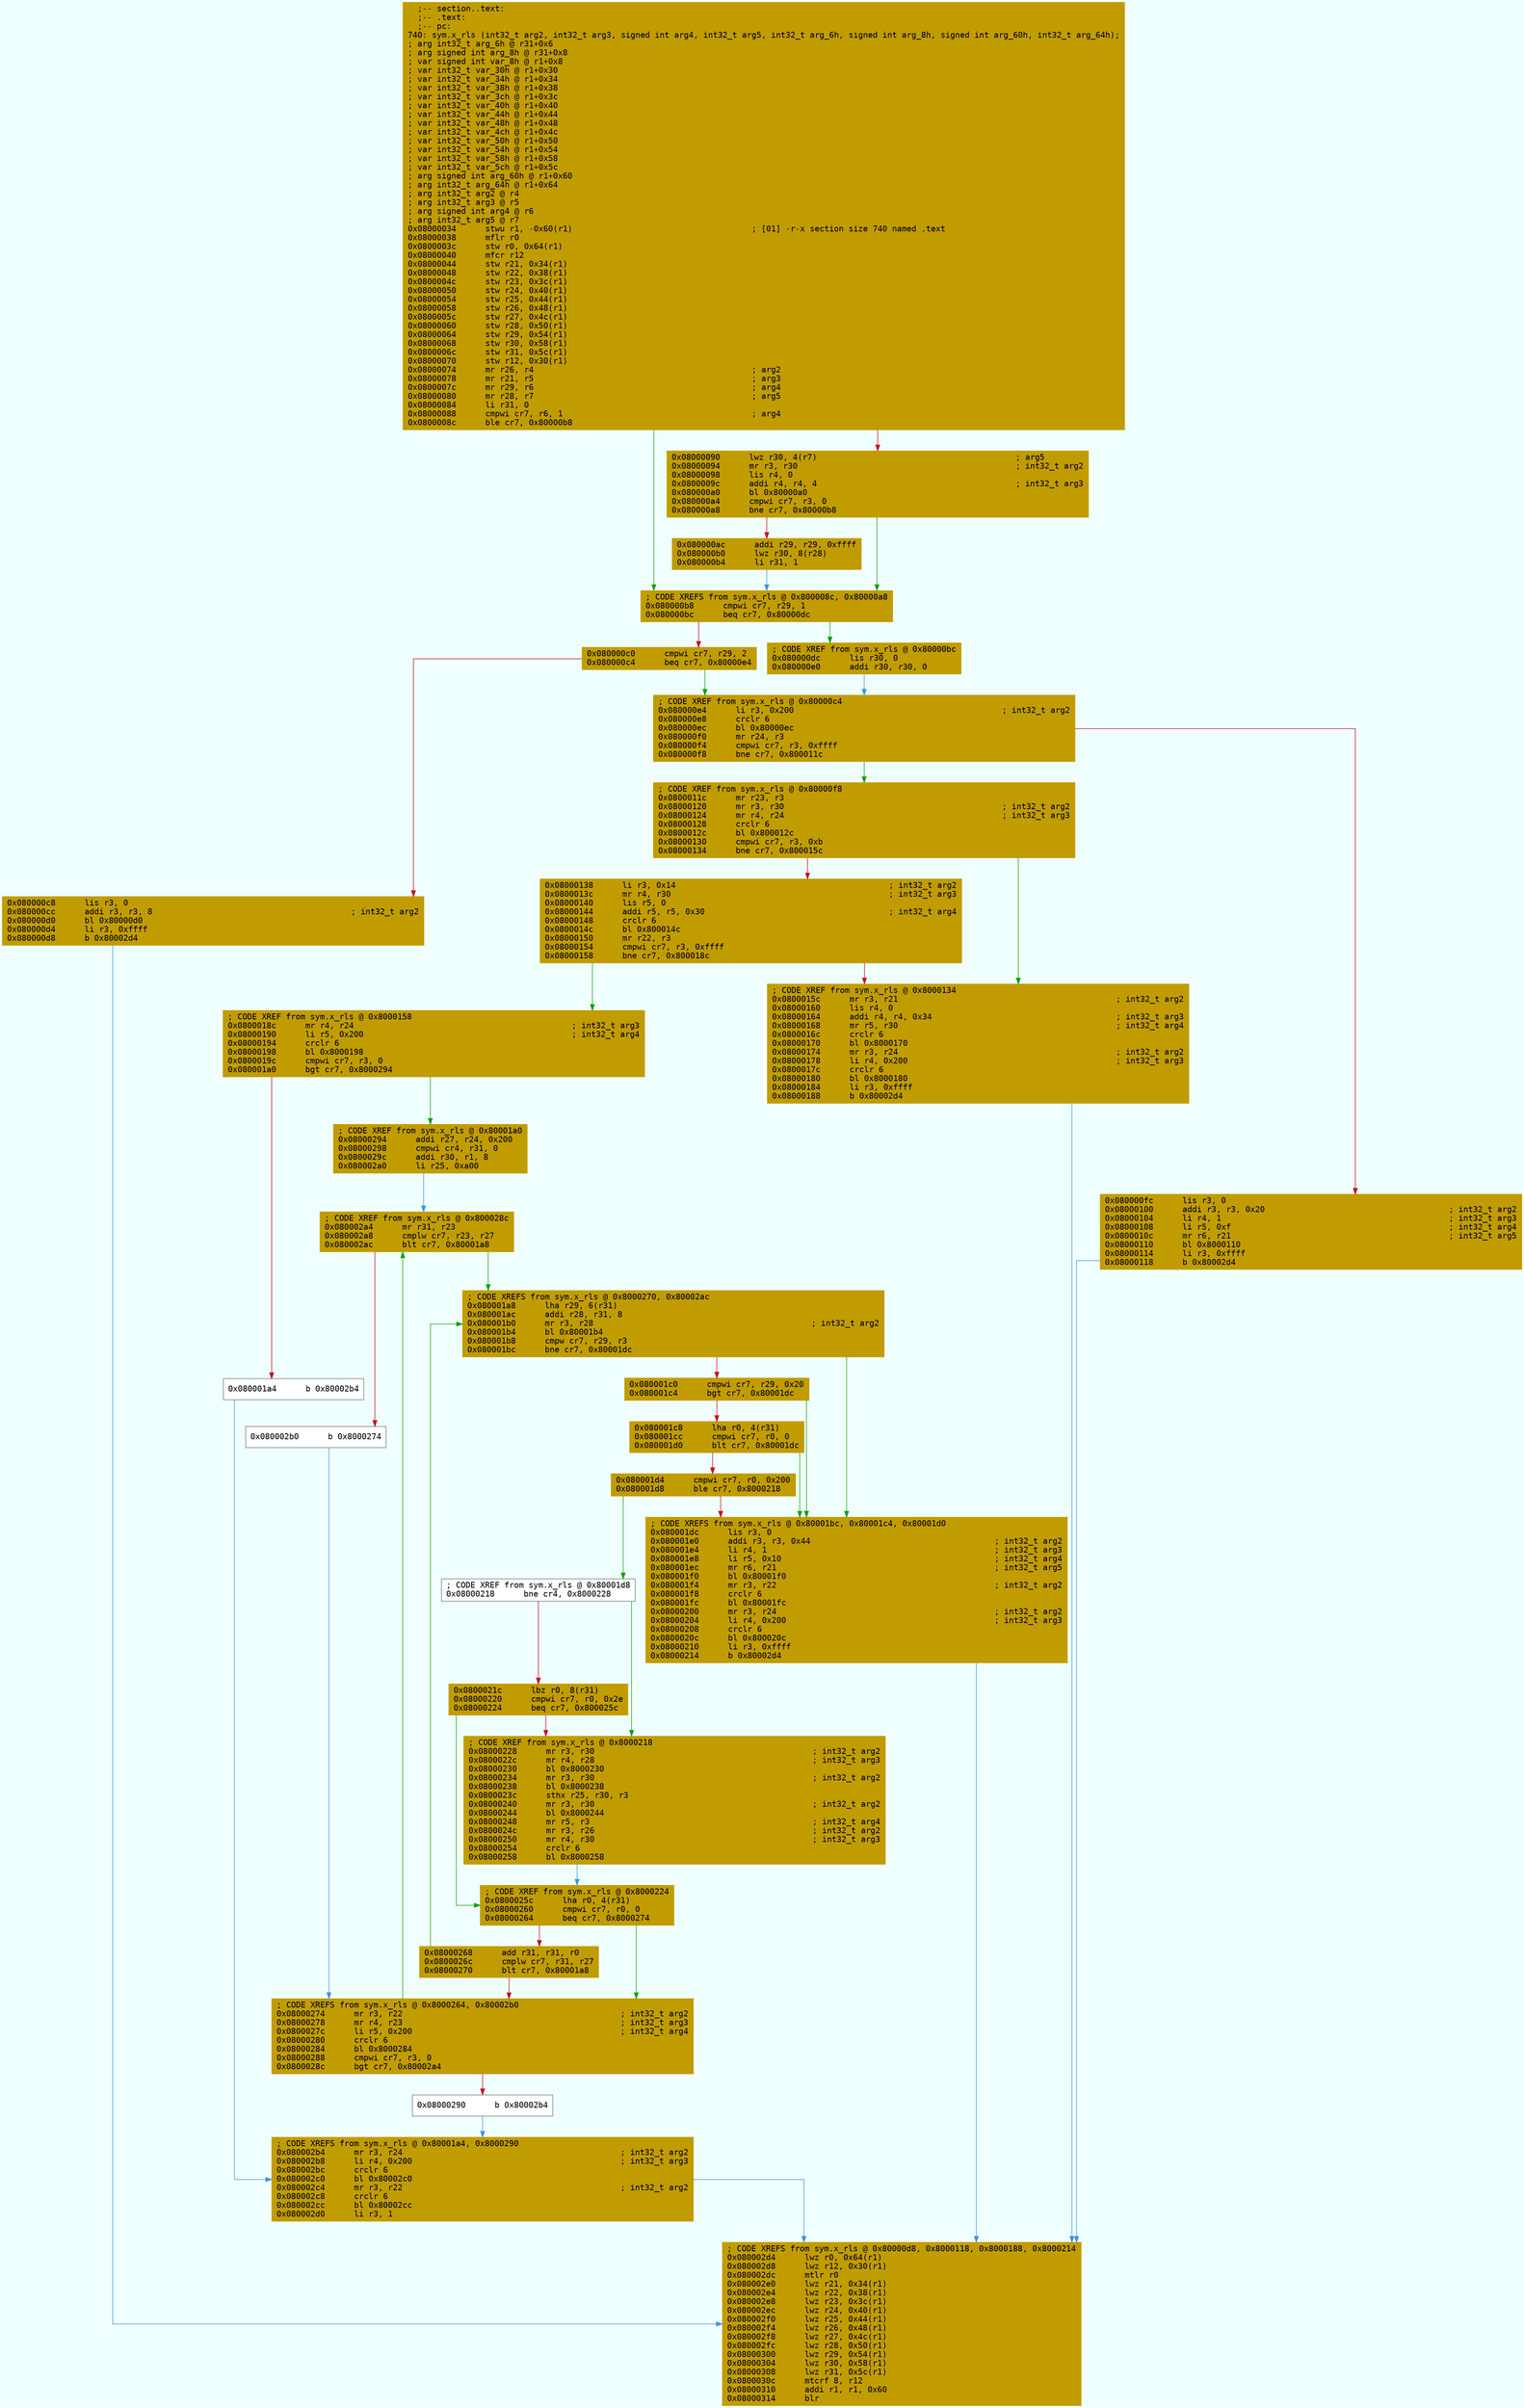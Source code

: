 digraph code {
	graph [bgcolor=azure fontsize=8 fontname="Courier" splines="ortho"];
	node [fillcolor=gray style=filled shape=box];
	edge [arrowhead="normal"];
	"0x08000034" [URL="sym.x_rls/0x08000034", fillcolor="#c19c00",color="#c19c00", fontname="Courier",label="  ;-- section..text:\l  ;-- .text:\l  ;-- pc:\l740: sym.x_rls (int32_t arg2, int32_t arg3, signed int arg4, int32_t arg5, int32_t arg_6h, signed int arg_8h, signed int arg_60h, int32_t arg_64h);\l; arg int32_t arg_6h @ r31+0x6\l; arg signed int arg_8h @ r31+0x8\l; var signed int var_8h @ r1+0x8\l; var int32_t var_30h @ r1+0x30\l; var int32_t var_34h @ r1+0x34\l; var int32_t var_38h @ r1+0x38\l; var int32_t var_3ch @ r1+0x3c\l; var int32_t var_40h @ r1+0x40\l; var int32_t var_44h @ r1+0x44\l; var int32_t var_48h @ r1+0x48\l; var int32_t var_4ch @ r1+0x4c\l; var int32_t var_50h @ r1+0x50\l; var int32_t var_54h @ r1+0x54\l; var int32_t var_58h @ r1+0x58\l; var int32_t var_5ch @ r1+0x5c\l; arg signed int arg_60h @ r1+0x60\l; arg int32_t arg_64h @ r1+0x64\l; arg int32_t arg2 @ r4\l; arg int32_t arg3 @ r5\l; arg signed int arg4 @ r6\l; arg int32_t arg5 @ r7\l0x08000034      stwu r1, -0x60(r1)                                     ; [01] -r-x section size 740 named .text\l0x08000038      mflr r0\l0x0800003c      stw r0, 0x64(r1)\l0x08000040      mfcr r12\l0x08000044      stw r21, 0x34(r1)\l0x08000048      stw r22, 0x38(r1)\l0x0800004c      stw r23, 0x3c(r1)\l0x08000050      stw r24, 0x40(r1)\l0x08000054      stw r25, 0x44(r1)\l0x08000058      stw r26, 0x48(r1)\l0x0800005c      stw r27, 0x4c(r1)\l0x08000060      stw r28, 0x50(r1)\l0x08000064      stw r29, 0x54(r1)\l0x08000068      stw r30, 0x58(r1)\l0x0800006c      stw r31, 0x5c(r1)\l0x08000070      stw r12, 0x30(r1)\l0x08000074      mr r26, r4                                             ; arg2\l0x08000078      mr r21, r5                                             ; arg3\l0x0800007c      mr r29, r6                                             ; arg4\l0x08000080      mr r28, r7                                             ; arg5\l0x08000084      li r31, 0\l0x08000088      cmpwi cr7, r6, 1                                       ; arg4\l0x0800008c      ble cr7, 0x80000b8\l"]
	"0x08000090" [URL="sym.x_rls/0x08000090", fillcolor="#c19c00",color="#c19c00", fontname="Courier",label="0x08000090      lwz r30, 4(r7)                                         ; arg5\l0x08000094      mr r3, r30                                             ; int32_t arg2\l0x08000098      lis r4, 0\l0x0800009c      addi r4, r4, 4                                         ; int32_t arg3\l0x080000a0      bl 0x80000a0\l0x080000a4      cmpwi cr7, r3, 0\l0x080000a8      bne cr7, 0x80000b8\l"]
	"0x080000ac" [URL="sym.x_rls/0x080000ac", fillcolor="#c19c00",color="#c19c00", fontname="Courier",label="0x080000ac      addi r29, r29, 0xffff\l0x080000b0      lwz r30, 8(r28)\l0x080000b4      li r31, 1\l"]
	"0x080000b8" [URL="sym.x_rls/0x080000b8", fillcolor="#c19c00",color="#c19c00", fontname="Courier",label="; CODE XREFS from sym.x_rls @ 0x800008c, 0x80000a8\l0x080000b8      cmpwi cr7, r29, 1\l0x080000bc      beq cr7, 0x80000dc\l"]
	"0x080000c0" [URL="sym.x_rls/0x080000c0", fillcolor="#c19c00",color="#c19c00", fontname="Courier",label="0x080000c0      cmpwi cr7, r29, 2\l0x080000c4      beq cr7, 0x80000e4\l"]
	"0x080000c8" [URL="sym.x_rls/0x080000c8", fillcolor="#c19c00",color="#c19c00", fontname="Courier",label="0x080000c8      lis r3, 0\l0x080000cc      addi r3, r3, 8                                         ; int32_t arg2\l0x080000d0      bl 0x80000d0\l0x080000d4      li r3, 0xffff\l0x080000d8      b 0x80002d4\l"]
	"0x080000dc" [URL="sym.x_rls/0x080000dc", fillcolor="#c19c00",color="#c19c00", fontname="Courier",label="; CODE XREF from sym.x_rls @ 0x80000bc\l0x080000dc      lis r30, 0\l0x080000e0      addi r30, r30, 0\l"]
	"0x080000e4" [URL="sym.x_rls/0x080000e4", fillcolor="#c19c00",color="#c19c00", fontname="Courier",label="; CODE XREF from sym.x_rls @ 0x80000c4\l0x080000e4      li r3, 0x200                                           ; int32_t arg2\l0x080000e8      crclr 6\l0x080000ec      bl 0x80000ec\l0x080000f0      mr r24, r3\l0x080000f4      cmpwi cr7, r3, 0xffff\l0x080000f8      bne cr7, 0x800011c\l"]
	"0x080000fc" [URL="sym.x_rls/0x080000fc", fillcolor="#c19c00",color="#c19c00", fontname="Courier",label="0x080000fc      lis r3, 0\l0x08000100      addi r3, r3, 0x20                                      ; int32_t arg2\l0x08000104      li r4, 1                                               ; int32_t arg3\l0x08000108      li r5, 0xf                                             ; int32_t arg4\l0x0800010c      mr r6, r21                                             ; int32_t arg5\l0x08000110      bl 0x8000110\l0x08000114      li r3, 0xffff\l0x08000118      b 0x80002d4\l"]
	"0x0800011c" [URL="sym.x_rls/0x0800011c", fillcolor="#c19c00",color="#c19c00", fontname="Courier",label="; CODE XREF from sym.x_rls @ 0x80000f8\l0x0800011c      mr r23, r3\l0x08000120      mr r3, r30                                             ; int32_t arg2\l0x08000124      mr r4, r24                                             ; int32_t arg3\l0x08000128      crclr 6\l0x0800012c      bl 0x800012c\l0x08000130      cmpwi cr7, r3, 0xb\l0x08000134      bne cr7, 0x800015c\l"]
	"0x08000138" [URL="sym.x_rls/0x08000138", fillcolor="#c19c00",color="#c19c00", fontname="Courier",label="0x08000138      li r3, 0x14                                            ; int32_t arg2\l0x0800013c      mr r4, r30                                             ; int32_t arg3\l0x08000140      lis r5, 0\l0x08000144      addi r5, r5, 0x30                                      ; int32_t arg4\l0x08000148      crclr 6\l0x0800014c      bl 0x800014c\l0x08000150      mr r22, r3\l0x08000154      cmpwi cr7, r3, 0xffff\l0x08000158      bne cr7, 0x800018c\l"]
	"0x0800015c" [URL="sym.x_rls/0x0800015c", fillcolor="#c19c00",color="#c19c00", fontname="Courier",label="; CODE XREF from sym.x_rls @ 0x8000134\l0x0800015c      mr r3, r21                                             ; int32_t arg2\l0x08000160      lis r4, 0\l0x08000164      addi r4, r4, 0x34                                      ; int32_t arg3\l0x08000168      mr r5, r30                                             ; int32_t arg4\l0x0800016c      crclr 6\l0x08000170      bl 0x8000170\l0x08000174      mr r3, r24                                             ; int32_t arg2\l0x08000178      li r4, 0x200                                           ; int32_t arg3\l0x0800017c      crclr 6\l0x08000180      bl 0x8000180\l0x08000184      li r3, 0xffff\l0x08000188      b 0x80002d4\l"]
	"0x0800018c" [URL="sym.x_rls/0x0800018c", fillcolor="#c19c00",color="#c19c00", fontname="Courier",label="; CODE XREF from sym.x_rls @ 0x8000158\l0x0800018c      mr r4, r24                                             ; int32_t arg3\l0x08000190      li r5, 0x200                                           ; int32_t arg4\l0x08000194      crclr 6\l0x08000198      bl 0x8000198\l0x0800019c      cmpwi cr7, r3, 0\l0x080001a0      bgt cr7, 0x8000294\l"]
	"0x080001a4" [URL="sym.x_rls/0x080001a4", fillcolor="white",color="#767676", fontname="Courier",label="0x080001a4      b 0x80002b4\l"]
	"0x080001a8" [URL="sym.x_rls/0x080001a8", fillcolor="#c19c00",color="#c19c00", fontname="Courier",label="; CODE XREFS from sym.x_rls @ 0x8000270, 0x80002ac\l0x080001a8      lha r29, 6(r31)\l0x080001ac      addi r28, r31, 8\l0x080001b0      mr r3, r28                                             ; int32_t arg2\l0x080001b4      bl 0x80001b4\l0x080001b8      cmpw cr7, r29, r3\l0x080001bc      bne cr7, 0x80001dc\l"]
	"0x080001c0" [URL="sym.x_rls/0x080001c0", fillcolor="#c19c00",color="#c19c00", fontname="Courier",label="0x080001c0      cmpwi cr7, r29, 0x20\l0x080001c4      bgt cr7, 0x80001dc\l"]
	"0x080001c8" [URL="sym.x_rls/0x080001c8", fillcolor="#c19c00",color="#c19c00", fontname="Courier",label="0x080001c8      lha r0, 4(r31)\l0x080001cc      cmpwi cr7, r0, 0\l0x080001d0      blt cr7, 0x80001dc\l"]
	"0x080001d4" [URL="sym.x_rls/0x080001d4", fillcolor="#c19c00",color="#c19c00", fontname="Courier",label="0x080001d4      cmpwi cr7, r0, 0x200\l0x080001d8      ble cr7, 0x8000218\l"]
	"0x080001dc" [URL="sym.x_rls/0x080001dc", fillcolor="#c19c00",color="#c19c00", fontname="Courier",label="; CODE XREFS from sym.x_rls @ 0x80001bc, 0x80001c4, 0x80001d0\l0x080001dc      lis r3, 0\l0x080001e0      addi r3, r3, 0x44                                      ; int32_t arg2\l0x080001e4      li r4, 1                                               ; int32_t arg3\l0x080001e8      li r5, 0x10                                            ; int32_t arg4\l0x080001ec      mr r6, r21                                             ; int32_t arg5\l0x080001f0      bl 0x80001f0\l0x080001f4      mr r3, r22                                             ; int32_t arg2\l0x080001f8      crclr 6\l0x080001fc      bl 0x80001fc\l0x08000200      mr r3, r24                                             ; int32_t arg2\l0x08000204      li r4, 0x200                                           ; int32_t arg3\l0x08000208      crclr 6\l0x0800020c      bl 0x800020c\l0x08000210      li r3, 0xffff\l0x08000214      b 0x80002d4\l"]
	"0x08000218" [URL="sym.x_rls/0x08000218", fillcolor="white",color="#767676", fontname="Courier",label="; CODE XREF from sym.x_rls @ 0x80001d8\l0x08000218      bne cr4, 0x8000228\l"]
	"0x0800021c" [URL="sym.x_rls/0x0800021c", fillcolor="#c19c00",color="#c19c00", fontname="Courier",label="0x0800021c      lbz r0, 8(r31)\l0x08000220      cmpwi cr7, r0, 0x2e\l0x08000224      beq cr7, 0x800025c\l"]
	"0x08000228" [URL="sym.x_rls/0x08000228", fillcolor="#c19c00",color="#c19c00", fontname="Courier",label="; CODE XREF from sym.x_rls @ 0x8000218\l0x08000228      mr r3, r30                                             ; int32_t arg2\l0x0800022c      mr r4, r28                                             ; int32_t arg3\l0x08000230      bl 0x8000230\l0x08000234      mr r3, r30                                             ; int32_t arg2\l0x08000238      bl 0x8000238\l0x0800023c      sthx r25, r30, r3\l0x08000240      mr r3, r30                                             ; int32_t arg2\l0x08000244      bl 0x8000244\l0x08000248      mr r5, r3                                              ; int32_t arg4\l0x0800024c      mr r3, r26                                             ; int32_t arg2\l0x08000250      mr r4, r30                                             ; int32_t arg3\l0x08000254      crclr 6\l0x08000258      bl 0x8000258\l"]
	"0x0800025c" [URL="sym.x_rls/0x0800025c", fillcolor="#c19c00",color="#c19c00", fontname="Courier",label="; CODE XREF from sym.x_rls @ 0x8000224\l0x0800025c      lha r0, 4(r31)\l0x08000260      cmpwi cr7, r0, 0\l0x08000264      beq cr7, 0x8000274\l"]
	"0x08000268" [URL="sym.x_rls/0x08000268", fillcolor="#c19c00",color="#c19c00", fontname="Courier",label="0x08000268      add r31, r31, r0\l0x0800026c      cmplw cr7, r31, r27\l0x08000270      blt cr7, 0x80001a8\l"]
	"0x08000274" [URL="sym.x_rls/0x08000274", fillcolor="#c19c00",color="#c19c00", fontname="Courier",label="; CODE XREFS from sym.x_rls @ 0x8000264, 0x80002b0\l0x08000274      mr r3, r22                                             ; int32_t arg2\l0x08000278      mr r4, r23                                             ; int32_t arg3\l0x0800027c      li r5, 0x200                                           ; int32_t arg4\l0x08000280      crclr 6\l0x08000284      bl 0x8000284\l0x08000288      cmpwi cr7, r3, 0\l0x0800028c      bgt cr7, 0x80002a4\l"]
	"0x08000290" [URL="sym.x_rls/0x08000290", fillcolor="white",color="#767676", fontname="Courier",label="0x08000290      b 0x80002b4\l"]
	"0x08000294" [URL="sym.x_rls/0x08000294", fillcolor="#c19c00",color="#c19c00", fontname="Courier",label="; CODE XREF from sym.x_rls @ 0x80001a0\l0x08000294      addi r27, r24, 0x200\l0x08000298      cmpwi cr4, r31, 0\l0x0800029c      addi r30, r1, 8\l0x080002a0      li r25, 0xa00\l"]
	"0x080002a4" [URL="sym.x_rls/0x080002a4", fillcolor="#c19c00",color="#c19c00", fontname="Courier",label="; CODE XREF from sym.x_rls @ 0x800028c\l0x080002a4      mr r31, r23\l0x080002a8      cmplw cr7, r23, r27\l0x080002ac      blt cr7, 0x80001a8\l"]
	"0x080002b0" [URL="sym.x_rls/0x080002b0", fillcolor="white",color="#767676", fontname="Courier",label="0x080002b0      b 0x8000274\l"]
	"0x080002b4" [URL="sym.x_rls/0x080002b4", fillcolor="#c19c00",color="#c19c00", fontname="Courier",label="; CODE XREFS from sym.x_rls @ 0x80001a4, 0x8000290\l0x080002b4      mr r3, r24                                             ; int32_t arg2\l0x080002b8      li r4, 0x200                                           ; int32_t arg3\l0x080002bc      crclr 6\l0x080002c0      bl 0x80002c0\l0x080002c4      mr r3, r22                                             ; int32_t arg2\l0x080002c8      crclr 6\l0x080002cc      bl 0x80002cc\l0x080002d0      li r3, 1\l"]
	"0x080002d4" [URL="sym.x_rls/0x080002d4", fillcolor="#c19c00",color="#c19c00", fontname="Courier",label="; CODE XREFS from sym.x_rls @ 0x80000d8, 0x8000118, 0x8000188, 0x8000214\l0x080002d4      lwz r0, 0x64(r1)\l0x080002d8      lwz r12, 0x30(r1)\l0x080002dc      mtlr r0\l0x080002e0      lwz r21, 0x34(r1)\l0x080002e4      lwz r22, 0x38(r1)\l0x080002e8      lwz r23, 0x3c(r1)\l0x080002ec      lwz r24, 0x40(r1)\l0x080002f0      lwz r25, 0x44(r1)\l0x080002f4      lwz r26, 0x48(r1)\l0x080002f8      lwz r27, 0x4c(r1)\l0x080002fc      lwz r28, 0x50(r1)\l0x08000300      lwz r29, 0x54(r1)\l0x08000304      lwz r30, 0x58(r1)\l0x08000308      lwz r31, 0x5c(r1)\l0x0800030c      mtcrf 8, r12\l0x08000310      addi r1, r1, 0x60\l0x08000314      blr\l"]
        "0x08000034" -> "0x080000b8" [color="#13a10e"];
        "0x08000034" -> "0x08000090" [color="#c50f1f"];
        "0x08000090" -> "0x080000b8" [color="#13a10e"];
        "0x08000090" -> "0x080000ac" [color="#c50f1f"];
        "0x080000ac" -> "0x080000b8" [color="#3a96dd"];
        "0x080000b8" -> "0x080000dc" [color="#13a10e"];
        "0x080000b8" -> "0x080000c0" [color="#c50f1f"];
        "0x080000c0" -> "0x080000e4" [color="#13a10e"];
        "0x080000c0" -> "0x080000c8" [color="#c50f1f"];
        "0x080000c8" -> "0x080002d4" [color="#3a96dd"];
        "0x080000dc" -> "0x080000e4" [color="#3a96dd"];
        "0x080000e4" -> "0x0800011c" [color="#13a10e"];
        "0x080000e4" -> "0x080000fc" [color="#c50f1f"];
        "0x080000fc" -> "0x080002d4" [color="#3a96dd"];
        "0x0800011c" -> "0x0800015c" [color="#13a10e"];
        "0x0800011c" -> "0x08000138" [color="#c50f1f"];
        "0x08000138" -> "0x0800018c" [color="#13a10e"];
        "0x08000138" -> "0x0800015c" [color="#c50f1f"];
        "0x0800015c" -> "0x080002d4" [color="#3a96dd"];
        "0x0800018c" -> "0x08000294" [color="#13a10e"];
        "0x0800018c" -> "0x080001a4" [color="#c50f1f"];
        "0x080001a4" -> "0x080002b4" [color="#3a96dd"];
        "0x080001a8" -> "0x080001dc" [color="#13a10e"];
        "0x080001a8" -> "0x080001c0" [color="#c50f1f"];
        "0x080001c0" -> "0x080001dc" [color="#13a10e"];
        "0x080001c0" -> "0x080001c8" [color="#c50f1f"];
        "0x080001c8" -> "0x080001dc" [color="#13a10e"];
        "0x080001c8" -> "0x080001d4" [color="#c50f1f"];
        "0x080001d4" -> "0x08000218" [color="#13a10e"];
        "0x080001d4" -> "0x080001dc" [color="#c50f1f"];
        "0x080001dc" -> "0x080002d4" [color="#3a96dd"];
        "0x08000218" -> "0x08000228" [color="#13a10e"];
        "0x08000218" -> "0x0800021c" [color="#c50f1f"];
        "0x0800021c" -> "0x0800025c" [color="#13a10e"];
        "0x0800021c" -> "0x08000228" [color="#c50f1f"];
        "0x08000228" -> "0x0800025c" [color="#3a96dd"];
        "0x0800025c" -> "0x08000274" [color="#13a10e"];
        "0x0800025c" -> "0x08000268" [color="#c50f1f"];
        "0x08000268" -> "0x080001a8" [color="#13a10e"];
        "0x08000268" -> "0x08000274" [color="#c50f1f"];
        "0x08000274" -> "0x080002a4" [color="#13a10e"];
        "0x08000274" -> "0x08000290" [color="#c50f1f"];
        "0x08000290" -> "0x080002b4" [color="#3a96dd"];
        "0x08000294" -> "0x080002a4" [color="#3a96dd"];
        "0x080002a4" -> "0x080001a8" [color="#13a10e"];
        "0x080002a4" -> "0x080002b0" [color="#c50f1f"];
        "0x080002b0" -> "0x08000274" [color="#3a96dd"];
        "0x080002b4" -> "0x080002d4" [color="#3a96dd"];
}
